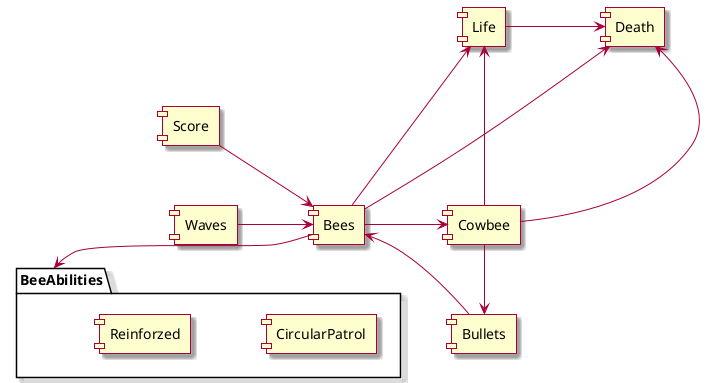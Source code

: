 @startuml
skin rose
skinparam componentstyle uml1
skinparam ranksep 0
skinparam nodesep 75

component Cowbee
component Bees
package BeeAbilities{
component CircularPatrol
component Reinforzed
}
component Bullets
component Score
component  Waves
component Death
component Life


Bees -> Cowbee
Bees -> Life
Bees -u--> Death


Cowbee -> Death
Cowbee -d-> Bullets
Cowbee -l-> Life

Score -d-> Bees
Waves -> Bees

Life -> Death

Bullets -> Bees

Bees -d-> BeeAbilities
@enduml